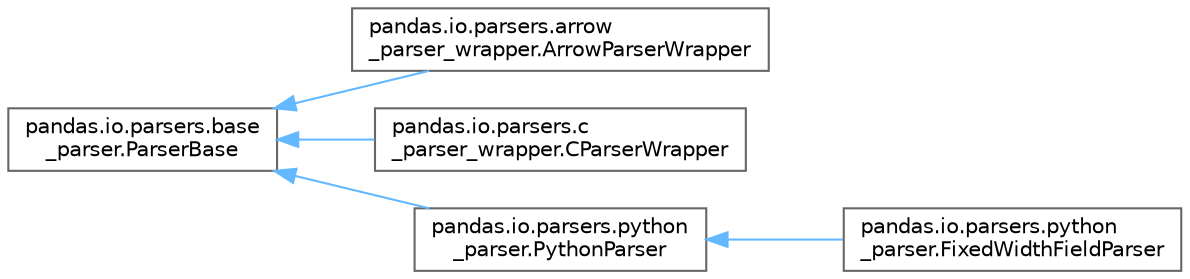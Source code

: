 digraph "Graphical Class Hierarchy"
{
 // LATEX_PDF_SIZE
  bgcolor="transparent";
  edge [fontname=Helvetica,fontsize=10,labelfontname=Helvetica,labelfontsize=10];
  node [fontname=Helvetica,fontsize=10,shape=box,height=0.2,width=0.4];
  rankdir="LR";
  Node0 [id="Node000000",label="pandas.io.parsers.base\l_parser.ParserBase",height=0.2,width=0.4,color="grey40", fillcolor="white", style="filled",URL="$d0/d12/classpandas_1_1io_1_1parsers_1_1base__parser_1_1ParserBase.html",tooltip=" "];
  Node0 -> Node1 [id="edge4603_Node000000_Node000001",dir="back",color="steelblue1",style="solid",tooltip=" "];
  Node1 [id="Node000001",label="pandas.io.parsers.arrow\l_parser_wrapper.ArrowParserWrapper",height=0.2,width=0.4,color="grey40", fillcolor="white", style="filled",URL="$de/d4e/classpandas_1_1io_1_1parsers_1_1arrow__parser__wrapper_1_1ArrowParserWrapper.html",tooltip=" "];
  Node0 -> Node2 [id="edge4604_Node000000_Node000002",dir="back",color="steelblue1",style="solid",tooltip=" "];
  Node2 [id="Node000002",label="pandas.io.parsers.c\l_parser_wrapper.CParserWrapper",height=0.2,width=0.4,color="grey40", fillcolor="white", style="filled",URL="$dd/d3f/classpandas_1_1io_1_1parsers_1_1c__parser__wrapper_1_1CParserWrapper.html",tooltip=" "];
  Node0 -> Node3 [id="edge4605_Node000000_Node000003",dir="back",color="steelblue1",style="solid",tooltip=" "];
  Node3 [id="Node000003",label="pandas.io.parsers.python\l_parser.PythonParser",height=0.2,width=0.4,color="grey40", fillcolor="white", style="filled",URL="$d3/d9c/classpandas_1_1io_1_1parsers_1_1python__parser_1_1PythonParser.html",tooltip=" "];
  Node3 -> Node4 [id="edge4606_Node000003_Node000004",dir="back",color="steelblue1",style="solid",tooltip=" "];
  Node4 [id="Node000004",label="pandas.io.parsers.python\l_parser.FixedWidthFieldParser",height=0.2,width=0.4,color="grey40", fillcolor="white", style="filled",URL="$d7/d7a/classpandas_1_1io_1_1parsers_1_1python__parser_1_1FixedWidthFieldParser.html",tooltip=" "];
}
